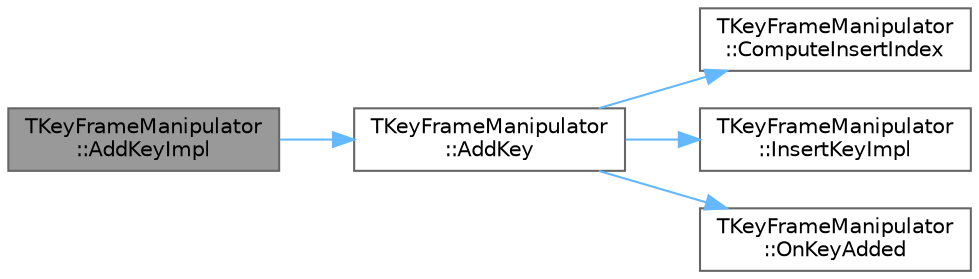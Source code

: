 digraph "TKeyFrameManipulator::AddKeyImpl"
{
 // INTERACTIVE_SVG=YES
 // LATEX_PDF_SIZE
  bgcolor="transparent";
  edge [fontname=Helvetica,fontsize=10,labelfontname=Helvetica,labelfontsize=10];
  node [fontname=Helvetica,fontsize=10,shape=box,height=0.2,width=0.4];
  rankdir="LR";
  Node1 [id="Node000001",label="TKeyFrameManipulator\l::AddKeyImpl",height=0.2,width=0.4,color="gray40", fillcolor="grey60", style="filled", fontcolor="black",tooltip="Add a new key time to the data structure."];
  Node1 -> Node2 [id="edge1_Node000001_Node000002",color="steelblue1",style="solid",tooltip=" "];
  Node2 [id="Node000002",label="TKeyFrameManipulator\l::AddKey",height=0.2,width=0.4,color="grey40", fillcolor="white", style="filled",URL="$de/d3a/classTKeyFrameManipulator.html#a32815d79acfde44d4f5fdcb6af9b9a75",tooltip="Add a new key time to the data structure."];
  Node2 -> Node3 [id="edge2_Node000002_Node000003",color="steelblue1",style="solid",tooltip=" "];
  Node3 [id="Node000003",label="TKeyFrameManipulator\l::ComputeInsertIndex",height=0.2,width=0.4,color="grey40", fillcolor="white", style="filled",URL="$de/d3a/classTKeyFrameManipulator.html#ab9b1f4aed8204e72fbd4bf8fa943fcee",tooltip="Calculate the index at which to insert the given time such that the container remains sorted."];
  Node2 -> Node4 [id="edge3_Node000002_Node000004",color="steelblue1",style="solid",tooltip=" "];
  Node4 [id="Node000004",label="TKeyFrameManipulator\l::InsertKeyImpl",height=0.2,width=0.4,color="grey40", fillcolor="white", style="filled",URL="$de/d3a/classTKeyFrameManipulator.html#a8c06290003fb5ec9107c60b9d07759a2",tooltip="Insert the specified time into our container at the specified index."];
  Node2 -> Node5 [id="edge4_Node000002_Node000005",color="steelblue1",style="solid",tooltip=" "];
  Node5 [id="Node000005",label="TKeyFrameManipulator\l::OnKeyAdded",height=0.2,width=0.4,color="grey40", fillcolor="white", style="filled",URL="$de/d3a/classTKeyFrameManipulator.html#a998c7cde023d769f1d6317b7068b0c1b",tooltip="Called when a new key time has been added."];
}
